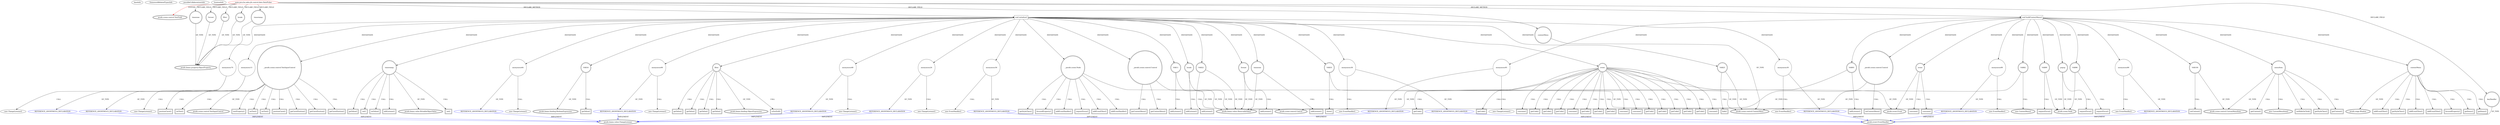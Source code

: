 digraph {
baseInfo[graphId=3721,category="extension_graph",isAnonymous=false,possibleRelation=true]
frameworkRelatedTypesInfo[0="javafx.scene.control.TextField"]
possibleCollaborationsInfo[0="3721~CLIENT_METHOD_DECLARATION-INSTANTIATION-~javafx.scene.control.TextField ~javafx.event.EventHandler ~false~true",1="3721~CLIENT_METHOD_DECLARATION-INSTANTIATION-~javafx.scene.control.TextField ~javafx.beans.value.ChangeListener ~false~true"]
locationInfo[projectName="nablex-jfx-control-date",filePath="/nablex-jfx-control-date/jfx-control-date-master/src/main/java/be/nabu/jfx/control/date/DatePicker.java",contextSignature="DatePicker",graphId="3721"]
0[label="main.java.be.nabu.jfx.control.date.DatePicker",vertexType="ROOT_CLIENT_CLASS_DECLARATION",isFrameworkType=false,color=red]
1[label="javafx.scene.control.TextField",vertexType="FRAMEWORK_CLASS_TYPE",isFrameworkType=true,peripheries=2]
2[label="contextMenu",vertexType="FIELD_DECLARATION",isFrameworkType=true,peripheries=2,shape=circle]
3[label="javafx.scene.control.ContextMenu",vertexType="FRAMEWORK_CLASS_TYPE",isFrameworkType=true,peripheries=2]
4[label="filter",vertexType="FIELD_DECLARATION",isFrameworkType=true,peripheries=2,shape=circle]
5[label="javafx.beans.property.ObjectProperty",vertexType="FRAMEWORK_CLASS_TYPE",isFrameworkType=true,peripheries=2]
6[label="format",vertexType="FIELD_DECLARATION",isFrameworkType=true,peripheries=2,shape=circle]
8[label="keyHandler",vertexType="FIELD_DECLARATION",isFrameworkType=true,peripheries=2,shape=circle]
9[label="javafx.event.EventHandler",vertexType="FRAMEWORK_INTERFACE_TYPE",isFrameworkType=true,peripheries=2]
10[label="locale",vertexType="FIELD_DECLARATION",isFrameworkType=true,peripheries=2,shape=circle]
12[label="timestamp",vertexType="FIELD_DECLARATION",isFrameworkType=true,peripheries=2,shape=circle]
14[label="timezone",vertexType="FIELD_DECLARATION",isFrameworkType=true,peripheries=2,shape=circle]
51[label="void initialize()",vertexType="CLIENT_METHOD_DECLARATION",isFrameworkType=false,shape=box]
52[label="VAR11",vertexType="VARIABLE_EXPRESION",isFrameworkType=true,peripheries=2,shape=circle]
54[label="javafx.beans.value.ObservableValue",vertexType="FRAMEWORK_INTERFACE_TYPE",isFrameworkType=true,peripheries=2]
53[label="addListener()",vertexType="INSIDE_CALL",isFrameworkType=true,peripheries=2,shape=box]
55[label="_:javafx.scene.control.TextInputControl",vertexType="VARIABLE_EXPRESION",isFrameworkType=true,peripheries=2,shape=circle]
57[label="javafx.scene.control.TextInputControl",vertexType="FRAMEWORK_CLASS_TYPE",isFrameworkType=true,peripheries=2]
56[label="textProperty()",vertexType="INSIDE_CALL",isFrameworkType=true,peripheries=2,shape=box]
59[label="anonymous13",vertexType="VARIABLE_EXPRESION",isFrameworkType=false,shape=circle]
60[label="REFERENCE_ANONYMOUS_DECLARATION",vertexType="REFERENCE_ANONYMOUS_DECLARATION",isFrameworkType=false,color=blue]
61[label="javafx.beans.value.ChangeListener",vertexType="FRAMEWORK_INTERFACE_TYPE",isFrameworkType=true,peripheries=2]
58[label="new ChangeListener()",vertexType="CONSTRUCTOR_CALL",isFrameworkType=false]
62[label="timestamp",vertexType="VARIABLE_EXPRESION",isFrameworkType=true,peripheries=2,shape=circle]
64[label="javafx.beans.value.WritableObjectValue",vertexType="FRAMEWORK_INTERFACE_TYPE",isFrameworkType=true,peripheries=2]
63[label="set()",vertexType="INSIDE_CALL",isFrameworkType=true,peripheries=2,shape=box]
66[label="setText()",vertexType="INSIDE_CALL",isFrameworkType=true,peripheries=2,shape=box]
67[label="VAR16",vertexType="VARIABLE_EXPRESION",isFrameworkType=true,peripheries=2,shape=circle]
69[label="javafx.beans.binding.BooleanExpression",vertexType="FRAMEWORK_CLASS_TYPE",isFrameworkType=true,peripheries=2]
68[label="getValue()",vertexType="INSIDE_CALL",isFrameworkType=true,peripheries=2,shape=box]
70[label="filter",vertexType="VARIABLE_EXPRESION",isFrameworkType=true,peripheries=2,shape=circle]
72[label="javafx.beans.binding.ObjectExpression",vertexType="FRAMEWORK_CLASS_TYPE",isFrameworkType=true,peripheries=2]
71[label="isNotNull()",vertexType="INSIDE_CALL",isFrameworkType=true,peripheries=2,shape=box]
74[label="getValue()",vertexType="INSIDE_CALL",isFrameworkType=true,peripheries=2,shape=box]
76[label="getValue()",vertexType="INSIDE_CALL",isFrameworkType=true,peripheries=2,shape=box]
78[label="setText()",vertexType="INSIDE_CALL",isFrameworkType=true,peripheries=2,shape=box]
80[label="positionCaret()",vertexType="INSIDE_CALL",isFrameworkType=true,peripheries=2,shape=box]
81[label="VAR22",vertexType="VARIABLE_EXPRESION",isFrameworkType=true,peripheries=2,shape=circle]
82[label="addListener()",vertexType="INSIDE_CALL",isFrameworkType=true,peripheries=2,shape=box]
84[label="_:javafx.scene.Node",vertexType="VARIABLE_EXPRESION",isFrameworkType=true,peripheries=2,shape=circle]
86[label="javafx.scene.Node",vertexType="FRAMEWORK_CLASS_TYPE",isFrameworkType=true,peripheries=2]
85[label="focusedProperty()",vertexType="INSIDE_CALL",isFrameworkType=true,peripheries=2,shape=box]
88[label="anonymous24",vertexType="VARIABLE_EXPRESION",isFrameworkType=false,shape=circle]
89[label="REFERENCE_ANONYMOUS_DECLARATION",vertexType="REFERENCE_ANONYMOUS_DECLARATION",isFrameworkType=false,color=blue]
87[label="new ChangeListener()",vertexType="CONSTRUCTOR_CALL",isFrameworkType=false]
91[label="VAR25",vertexType="VARIABLE_EXPRESION",isFrameworkType=true,peripheries=2,shape=circle]
92[label="hide()",vertexType="INSIDE_CALL",isFrameworkType=true,peripheries=2,shape=box]
94[label="_:javafx.scene.control.Control",vertexType="VARIABLE_EXPRESION",isFrameworkType=true,peripheries=2,shape=circle]
96[label="javafx.scene.control.Control",vertexType="FRAMEWORK_CLASS_TYPE",isFrameworkType=true,peripheries=2]
95[label="getContextMenu()",vertexType="INSIDE_CALL",isFrameworkType=true,peripheries=2,shape=box]
98[label="getValue()",vertexType="INSIDE_CALL",isFrameworkType=true,peripheries=2,shape=box]
100[label="set()",vertexType="INSIDE_CALL",isFrameworkType=true,peripheries=2,shape=box]
102[label="addEventHandler()",vertexType="INSIDE_CALL",isFrameworkType=true,peripheries=2,shape=box]
104[label="anonymous30",vertexType="VARIABLE_EXPRESION",isFrameworkType=false,shape=circle]
105[label="REFERENCE_ANONYMOUS_DECLARATION",vertexType="REFERENCE_ANONYMOUS_DECLARATION",isFrameworkType=false,color=blue]
103[label="new EventHandler()",vertexType="CONSTRUCTOR_CALL",isFrameworkType=false]
108[label="getCaretPosition()",vertexType="INSIDE_CALL",isFrameworkType=true,peripheries=2,shape=box]
110[label="getCaretPosition()",vertexType="INSIDE_CALL",isFrameworkType=true,peripheries=2,shape=box]
112[label="getCaretPosition()",vertexType="INSIDE_CALL",isFrameworkType=true,peripheries=2,shape=box]
113[label="event",vertexType="VARIABLE_EXPRESION",isFrameworkType=true,peripheries=2,shape=circle]
115[label="javafx.event.Event",vertexType="FRAMEWORK_CLASS_TYPE",isFrameworkType=true,peripheries=2]
114[label="consume()",vertexType="INSIDE_CALL",isFrameworkType=true,peripheries=2,shape=box]
116[label="VAR35",vertexType="VARIABLE_EXPRESION",isFrameworkType=true,peripheries=2,shape=circle]
117[label="show()",vertexType="INSIDE_CALL",isFrameworkType=true,peripheries=2,shape=box]
120[label="getContextMenu()",vertexType="INSIDE_CALL",isFrameworkType=true,peripheries=2,shape=box]
122[label="requestFocus()",vertexType="INSIDE_CALL",isFrameworkType=true,peripheries=2,shape=box]
124[label="anonymous38",vertexType="VARIABLE_EXPRESION",isFrameworkType=false,shape=circle]
125[label="REFERENCE_ANONYMOUS_DECLARATION",vertexType="REFERENCE_ANONYMOUS_DECLARATION",isFrameworkType=false,color=blue]
123[label="new EventHandler()",vertexType="CONSTRUCTOR_CALL",isFrameworkType=false]
128[label="getCode()",vertexType="INSIDE_CALL",isFrameworkType=true,peripheries=2,shape=box]
130[label="getCode()",vertexType="INSIDE_CALL",isFrameworkType=true,peripheries=2,shape=box]
132[label="getCode()",vertexType="INSIDE_CALL",isFrameworkType=true,peripheries=2,shape=box]
134[label="consume()",vertexType="INSIDE_CALL",isFrameworkType=true,peripheries=2,shape=box]
136[label="getCode()",vertexType="INSIDE_CALL",isFrameworkType=true,peripheries=2,shape=box]
138[label="getCode()",vertexType="INSIDE_CALL",isFrameworkType=true,peripheries=2,shape=box]
140[label="getCode()",vertexType="INSIDE_CALL",isFrameworkType=true,peripheries=2,shape=box]
142[label="getValue()",vertexType="INSIDE_CALL",isFrameworkType=true,peripheries=2,shape=box]
144[label="getValue()",vertexType="INSIDE_CALL",isFrameworkType=true,peripheries=2,shape=box]
146[label="consume()",vertexType="INSIDE_CALL",isFrameworkType=true,peripheries=2,shape=box]
148[label="getCode()",vertexType="INSIDE_CALL",isFrameworkType=true,peripheries=2,shape=box]
150[label="consume()",vertexType="INSIDE_CALL",isFrameworkType=true,peripheries=2,shape=box]
152[label="getCode()",vertexType="INSIDE_CALL",isFrameworkType=true,peripheries=2,shape=box]
154[label="setValue()",vertexType="INSIDE_CALL",isFrameworkType=true,peripheries=2,shape=box]
156[label="consume()",vertexType="INSIDE_CALL",isFrameworkType=true,peripheries=2,shape=box]
158[label="addEventFilter()",vertexType="INSIDE_CALL",isFrameworkType=true,peripheries=2,shape=box]
160[label="addEventHandler()",vertexType="INSIDE_CALL",isFrameworkType=true,peripheries=2,shape=box]
162[label="anonymous56",vertexType="VARIABLE_EXPRESION",isFrameworkType=false,shape=circle]
163[label="REFERENCE_ANONYMOUS_DECLARATION",vertexType="REFERENCE_ANONYMOUS_DECLARATION",isFrameworkType=false,color=blue]
161[label="new EventHandler()",vertexType="CONSTRUCTOR_CALL",isFrameworkType=false]
166[label="getCode()",vertexType="INSIDE_CALL",isFrameworkType=true,peripheries=2,shape=box]
168[label="getCode()",vertexType="INSIDE_CALL",isFrameworkType=true,peripheries=2,shape=box]
170[label="getCode()",vertexType="INSIDE_CALL",isFrameworkType=true,peripheries=2,shape=box]
172[label="getCode()",vertexType="INSIDE_CALL",isFrameworkType=true,peripheries=2,shape=box]
174[label="getCode()",vertexType="INSIDE_CALL",isFrameworkType=true,peripheries=2,shape=box]
176[label="positionCaret()",vertexType="INSIDE_CALL",isFrameworkType=true,peripheries=2,shape=box]
177[label="format",vertexType="VARIABLE_EXPRESION",isFrameworkType=true,peripheries=2,shape=circle]
178[label="addListener()",vertexType="INSIDE_CALL",isFrameworkType=true,peripheries=2,shape=box]
181[label="anonymous64",vertexType="VARIABLE_EXPRESION",isFrameworkType=false,shape=circle]
182[label="REFERENCE_ANONYMOUS_DECLARATION",vertexType="REFERENCE_ANONYMOUS_DECLARATION",isFrameworkType=false,color=blue]
180[label="new ChangeListener()",vertexType="CONSTRUCTOR_CALL",isFrameworkType=false]
184[label="timezone",vertexType="VARIABLE_EXPRESION",isFrameworkType=true,peripheries=2,shape=circle]
185[label="addListener()",vertexType="INSIDE_CALL",isFrameworkType=true,peripheries=2,shape=box]
188[label="anonymous66",vertexType="VARIABLE_EXPRESION",isFrameworkType=false,shape=circle]
189[label="REFERENCE_ANONYMOUS_DECLARATION",vertexType="REFERENCE_ANONYMOUS_DECLARATION",isFrameworkType=false,color=blue]
187[label="new ChangeListener()",vertexType="CONSTRUCTOR_CALL",isFrameworkType=false]
191[label="locale",vertexType="VARIABLE_EXPRESION",isFrameworkType=true,peripheries=2,shape=circle]
192[label="addListener()",vertexType="INSIDE_CALL",isFrameworkType=true,peripheries=2,shape=box]
195[label="anonymous68",vertexType="VARIABLE_EXPRESION",isFrameworkType=false,shape=circle]
196[label="REFERENCE_ANONYMOUS_DECLARATION",vertexType="REFERENCE_ANONYMOUS_DECLARATION",isFrameworkType=false,color=blue]
194[label="new ChangeListener()",vertexType="CONSTRUCTOR_CALL",isFrameworkType=false]
199[label="addListener()",vertexType="INSIDE_CALL",isFrameworkType=true,peripheries=2,shape=box]
201[label="anonymous70",vertexType="VARIABLE_EXPRESION",isFrameworkType=false,shape=circle]
202[label="REFERENCE_ANONYMOUS_DECLARATION",vertexType="REFERENCE_ANONYMOUS_DECLARATION",isFrameworkType=false,color=blue]
200[label="new ChangeListener()",vertexType="CONSTRUCTOR_CALL",isFrameworkType=false]
205[label="setText()",vertexType="INSIDE_CALL",isFrameworkType=true,peripheries=2,shape=box]
207[label="getStyleClass()",vertexType="INSIDE_CALL",isFrameworkType=true,peripheries=2,shape=box]
224[label="void buildContextMenu()",vertexType="CLIENT_METHOD_DECLARATION",isFrameworkType=false,shape=box]
226[label="menuItem",vertexType="VARIABLE_EXPRESION",isFrameworkType=true,peripheries=2,shape=circle]
227[label="javafx.scene.control.CustomMenuItem",vertexType="FRAMEWORK_CLASS_TYPE",isFrameworkType=true,peripheries=2]
225[label="new CustomMenuItem()",vertexType="CONSTRUCTOR_CALL",isFrameworkType=true,peripheries=2]
229[label="setHideOnClick()",vertexType="INSIDE_CALL",isFrameworkType=true,peripheries=2,shape=box]
231[label="getStyleClass()",vertexType="INSIDE_CALL",isFrameworkType=true,peripheries=2,shape=box]
233[label="VAR82",vertexType="VARIABLE_EXPRESION",isFrameworkType=true,peripheries=2,shape=circle]
232[label="new ContextMenu()",vertexType="CONSTRUCTOR_CALL",isFrameworkType=true,peripheries=2]
235[label="contextMenu",vertexType="VARIABLE_EXPRESION",isFrameworkType=true,peripheries=2,shape=circle]
237[label="javafx.stage.Window",vertexType="FRAMEWORK_CLASS_TYPE",isFrameworkType=true,peripheries=2]
236[label="addEventFilter()",vertexType="INSIDE_CALL",isFrameworkType=true,peripheries=2,shape=box]
239[label="getStyleClass()",vertexType="INSIDE_CALL",isFrameworkType=true,peripheries=2,shape=box]
241[label="addEventFilter()",vertexType="INSIDE_CALL",isFrameworkType=true,peripheries=2,shape=box]
243[label="anonymous86",vertexType="VARIABLE_EXPRESION",isFrameworkType=false,shape=circle]
244[label="REFERENCE_ANONYMOUS_DECLARATION",vertexType="REFERENCE_ANONYMOUS_DECLARATION",isFrameworkType=false,color=blue]
242[label="new EventHandler()",vertexType="CONSTRUCTOR_CALL",isFrameworkType=false]
246[label="event",vertexType="VARIABLE_EXPRESION",isFrameworkType=true,peripheries=2,shape=circle]
247[label="consume()",vertexType="INSIDE_CALL",isFrameworkType=true,peripheries=2,shape=box]
250[label="addEventFilter()",vertexType="INSIDE_CALL",isFrameworkType=true,peripheries=2,shape=box]
252[label="anonymous89",vertexType="VARIABLE_EXPRESION",isFrameworkType=false,shape=circle]
253[label="REFERENCE_ANONYMOUS_DECLARATION",vertexType="REFERENCE_ANONYMOUS_DECLARATION",isFrameworkType=false,color=blue]
251[label="new EventHandler()",vertexType="CONSTRUCTOR_CALL",isFrameworkType=false]
255[label="VAR90",vertexType="VARIABLE_EXPRESION",isFrameworkType=true,peripheries=2,shape=circle]
256[label="requestFocus()",vertexType="INSIDE_CALL",isFrameworkType=true,peripheries=2,shape=box]
259[label="getContent()",vertexType="INSIDE_CALL",isFrameworkType=true,peripheries=2,shape=box]
261[label="consume()",vertexType="INSIDE_CALL",isFrameworkType=true,peripheries=2,shape=box]
262[label="VAR93",vertexType="VARIABLE_EXPRESION",isFrameworkType=true,peripheries=2,shape=circle]
263[label="addListener()",vertexType="INSIDE_CALL",isFrameworkType=true,peripheries=2,shape=box]
266[label="focusedProperty()",vertexType="INSIDE_CALL",isFrameworkType=true,peripheries=2,shape=box]
268[label="anonymous95",vertexType="VARIABLE_EXPRESION",isFrameworkType=false,shape=circle]
269[label="REFERENCE_ANONYMOUS_DECLARATION",vertexType="REFERENCE_ANONYMOUS_DECLARATION",isFrameworkType=false,color=blue]
267[label="new ChangeListener()",vertexType="CONSTRUCTOR_CALL",isFrameworkType=false]
271[label="VAR96",vertexType="VARIABLE_EXPRESION",isFrameworkType=true,peripheries=2,shape=circle]
272[label="requestFocus()",vertexType="INSIDE_CALL",isFrameworkType=true,peripheries=2,shape=box]
275[label="getContent()",vertexType="INSIDE_CALL",isFrameworkType=true,peripheries=2,shape=box]
277[label="getItems()",vertexType="INSIDE_CALL",isFrameworkType=true,peripheries=2,shape=box]
278[label="_:javafx.scene.control.Control",vertexType="VARIABLE_EXPRESION",isFrameworkType=true,peripheries=2,shape=circle]
279[label="setContextMenu()",vertexType="INSIDE_CALL",isFrameworkType=true,peripheries=2,shape=box]
281[label="VAR100",vertexType="VARIABLE_EXPRESION",isFrameworkType=true,peripheries=2,shape=circle]
282[label="setContent()",vertexType="INSIDE_CALL",isFrameworkType=true,peripheries=2,shape=box]
285[label="getItems()",vertexType="INSIDE_CALL",isFrameworkType=true,peripheries=2,shape=box]
286[label="popup",vertexType="VARIABLE_EXPRESION",isFrameworkType=true,peripheries=2,shape=circle]
287[label="requestFocus()",vertexType="INSIDE_CALL",isFrameworkType=true,peripheries=2,shape=box]
0->1[label="EXTEND",color=red]
0->2[label="DECLARE_FIELD"]
2->3[label="OF_TYPE"]
0->4[label="DECLARE_FIELD"]
4->5[label="OF_TYPE"]
0->6[label="DECLARE_FIELD"]
6->5[label="OF_TYPE"]
0->8[label="DECLARE_FIELD"]
8->9[label="OF_TYPE"]
0->10[label="DECLARE_FIELD"]
10->5[label="OF_TYPE"]
0->12[label="DECLARE_FIELD"]
12->5[label="OF_TYPE"]
0->14[label="DECLARE_FIELD"]
14->5[label="OF_TYPE"]
0->51[label="DECLARE_METHOD"]
51->52[label="INSTANTIATE"]
52->54[label="OF_TYPE"]
52->53[label="CALL"]
51->55[label="INSTANTIATE"]
55->57[label="OF_TYPE"]
55->56[label="CALL"]
51->59[label="INSTANTIATE"]
60->61[label="IMPLEMENT",color=blue]
59->60[label="OF_TYPE"]
59->58[label="CALL"]
51->62[label="INSTANTIATE"]
62->64[label="OF_TYPE"]
62->63[label="CALL"]
55->66[label="CALL"]
51->67[label="INSTANTIATE"]
67->69[label="OF_TYPE"]
67->68[label="CALL"]
51->70[label="INSTANTIATE"]
70->72[label="OF_TYPE"]
70->71[label="CALL"]
70->74[label="CALL"]
70->76[label="CALL"]
55->78[label="CALL"]
55->80[label="CALL"]
51->81[label="INSTANTIATE"]
81->54[label="OF_TYPE"]
81->82[label="CALL"]
51->84[label="INSTANTIATE"]
84->86[label="OF_TYPE"]
84->85[label="CALL"]
51->88[label="INSTANTIATE"]
89->61[label="IMPLEMENT",color=blue]
88->89[label="OF_TYPE"]
88->87[label="CALL"]
51->91[label="INSTANTIATE"]
91->3[label="OF_TYPE"]
91->92[label="CALL"]
51->94[label="INSTANTIATE"]
94->96[label="OF_TYPE"]
94->95[label="CALL"]
62->98[label="CALL"]
62->100[label="CALL"]
84->102[label="CALL"]
51->104[label="INSTANTIATE"]
105->9[label="IMPLEMENT",color=blue]
104->105[label="OF_TYPE"]
104->103[label="CALL"]
55->108[label="CALL"]
55->110[label="CALL"]
55->112[label="CALL"]
51->113[label="INSTANTIATE"]
113->115[label="OF_TYPE"]
113->114[label="CALL"]
51->116[label="INSTANTIATE"]
116->3[label="OF_TYPE"]
116->117[label="CALL"]
94->120[label="CALL"]
84->122[label="CALL"]
51->124[label="INSTANTIATE"]
125->9[label="IMPLEMENT",color=blue]
124->125[label="OF_TYPE"]
124->123[label="CALL"]
113->128[label="CALL"]
113->130[label="CALL"]
113->132[label="CALL"]
113->134[label="CALL"]
113->136[label="CALL"]
113->138[label="CALL"]
113->140[label="CALL"]
70->142[label="CALL"]
70->144[label="CALL"]
113->146[label="CALL"]
113->148[label="CALL"]
113->150[label="CALL"]
113->152[label="CALL"]
62->154[label="CALL"]
113->156[label="CALL"]
84->158[label="CALL"]
84->160[label="CALL"]
51->162[label="INSTANTIATE"]
163->9[label="IMPLEMENT",color=blue]
162->163[label="OF_TYPE"]
162->161[label="CALL"]
113->166[label="CALL"]
113->168[label="CALL"]
113->170[label="CALL"]
113->172[label="CALL"]
113->174[label="CALL"]
55->176[label="CALL"]
51->177[label="INSTANTIATE"]
177->54[label="OF_TYPE"]
177->178[label="CALL"]
51->181[label="INSTANTIATE"]
182->61[label="IMPLEMENT",color=blue]
181->182[label="OF_TYPE"]
181->180[label="CALL"]
51->184[label="INSTANTIATE"]
184->54[label="OF_TYPE"]
184->185[label="CALL"]
51->188[label="INSTANTIATE"]
189->61[label="IMPLEMENT",color=blue]
188->189[label="OF_TYPE"]
188->187[label="CALL"]
51->191[label="INSTANTIATE"]
191->54[label="OF_TYPE"]
191->192[label="CALL"]
51->195[label="INSTANTIATE"]
196->61[label="IMPLEMENT",color=blue]
195->196[label="OF_TYPE"]
195->194[label="CALL"]
62->199[label="CALL"]
51->201[label="INSTANTIATE"]
202->61[label="IMPLEMENT",color=blue]
201->202[label="OF_TYPE"]
201->200[label="CALL"]
55->205[label="CALL"]
84->207[label="CALL"]
0->224[label="DECLARE_METHOD"]
224->226[label="INSTANTIATE"]
226->227[label="OF_TYPE"]
226->225[label="CALL"]
226->229[label="CALL"]
226->231[label="CALL"]
224->233[label="INSTANTIATE"]
233->3[label="OF_TYPE"]
233->232[label="CALL"]
224->235[label="INSTANTIATE"]
235->237[label="OF_TYPE"]
235->236[label="CALL"]
235->239[label="CALL"]
235->241[label="CALL"]
224->243[label="INSTANTIATE"]
244->9[label="IMPLEMENT",color=blue]
243->244[label="OF_TYPE"]
243->242[label="CALL"]
224->246[label="INSTANTIATE"]
246->115[label="OF_TYPE"]
246->247[label="CALL"]
235->250[label="CALL"]
224->252[label="INSTANTIATE"]
253->9[label="IMPLEMENT",color=blue]
252->253[label="OF_TYPE"]
252->251[label="CALL"]
224->255[label="INSTANTIATE"]
255->86[label="OF_TYPE"]
255->256[label="CALL"]
226->259[label="CALL"]
246->261[label="CALL"]
224->262[label="INSTANTIATE"]
262->54[label="OF_TYPE"]
262->263[label="CALL"]
235->266[label="CALL"]
224->268[label="INSTANTIATE"]
269->61[label="IMPLEMENT",color=blue]
268->269[label="OF_TYPE"]
268->267[label="CALL"]
224->271[label="INSTANTIATE"]
271->86[label="OF_TYPE"]
271->272[label="CALL"]
226->275[label="CALL"]
235->277[label="CALL"]
224->278[label="INSTANTIATE"]
278->96[label="OF_TYPE"]
278->279[label="CALL"]
224->281[label="INSTANTIATE"]
281->227[label="OF_TYPE"]
281->282[label="CALL"]
235->285[label="CALL"]
224->286[label="INSTANTIATE"]
286->86[label="OF_TYPE"]
286->287[label="CALL"]
}
